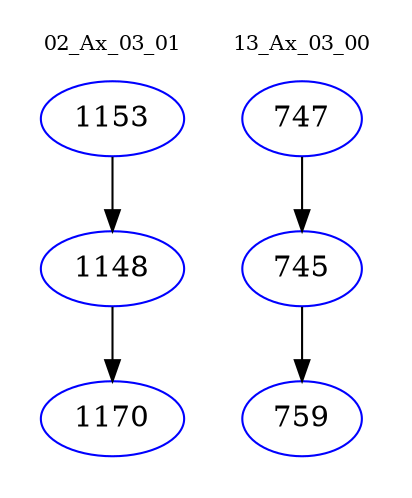digraph{
subgraph cluster_0 {
color = white
label = "02_Ax_03_01";
fontsize=10;
T0_1153 [label="1153", color="blue"]
T0_1153 -> T0_1148 [color="black"]
T0_1148 [label="1148", color="blue"]
T0_1148 -> T0_1170 [color="black"]
T0_1170 [label="1170", color="blue"]
}
subgraph cluster_1 {
color = white
label = "13_Ax_03_00";
fontsize=10;
T1_747 [label="747", color="blue"]
T1_747 -> T1_745 [color="black"]
T1_745 [label="745", color="blue"]
T1_745 -> T1_759 [color="black"]
T1_759 [label="759", color="blue"]
}
}
